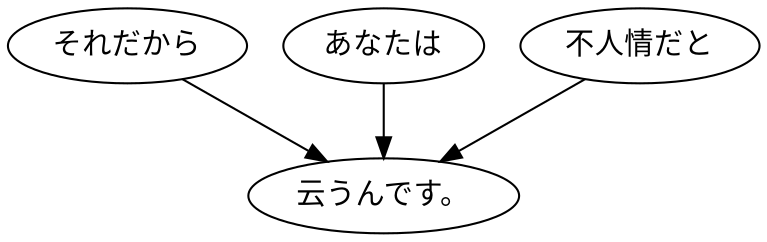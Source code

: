 digraph graph2908 {
	node0 [label="それだから"];
	node1 [label="あなたは"];
	node2 [label="不人情だと"];
	node3 [label="云うんです。"];
	node0 -> node3;
	node1 -> node3;
	node2 -> node3;
}
